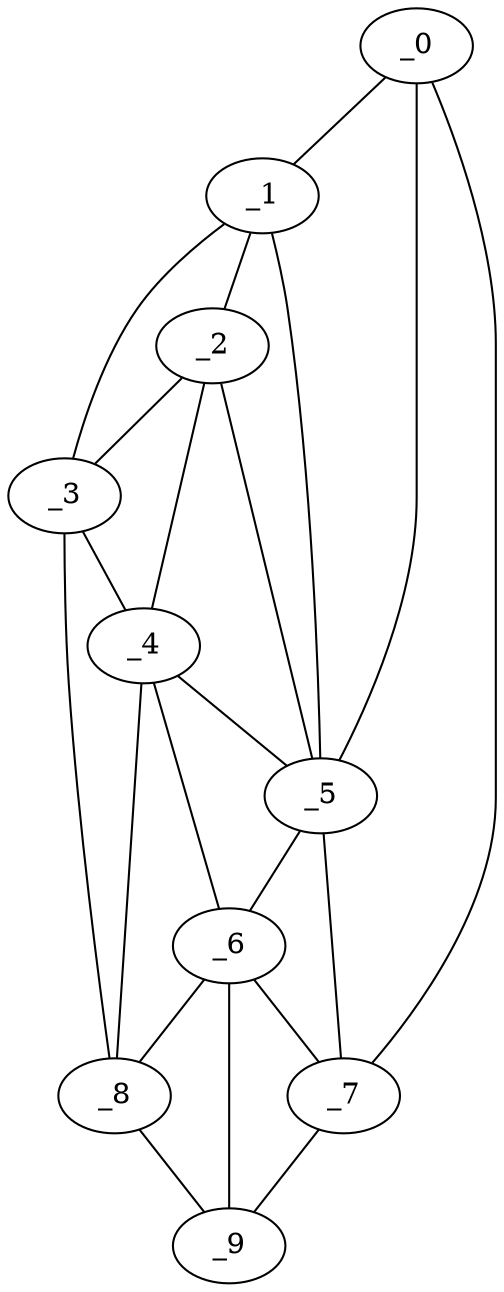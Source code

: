 graph "obj73__35.gxl" {
	_0	 [x=38,
		y=84];
	_1	 [x=46,
		y=86];
	_0 -- _1	 [valence=1];
	_5	 [x=104,
		y=72];
	_0 -- _5	 [valence=2];
	_7	 [x=120,
		y=61];
	_0 -- _7	 [valence=1];
	_2	 [x=91,
		y=88];
	_1 -- _2	 [valence=2];
	_3	 [x=91,
		y=97];
	_1 -- _3	 [valence=1];
	_1 -- _5	 [valence=1];
	_2 -- _3	 [valence=2];
	_4	 [x=100,
		y=90];
	_2 -- _4	 [valence=2];
	_2 -- _5	 [valence=2];
	_3 -- _4	 [valence=2];
	_8	 [x=121,
		y=79];
	_3 -- _8	 [valence=1];
	_4 -- _5	 [valence=1];
	_6	 [x=110,
		y=76];
	_4 -- _6	 [valence=2];
	_4 -- _8	 [valence=2];
	_5 -- _6	 [valence=2];
	_5 -- _7	 [valence=2];
	_6 -- _7	 [valence=2];
	_6 -- _8	 [valence=1];
	_9	 [x=122,
		y=67];
	_6 -- _9	 [valence=2];
	_7 -- _9	 [valence=1];
	_8 -- _9	 [valence=1];
}
